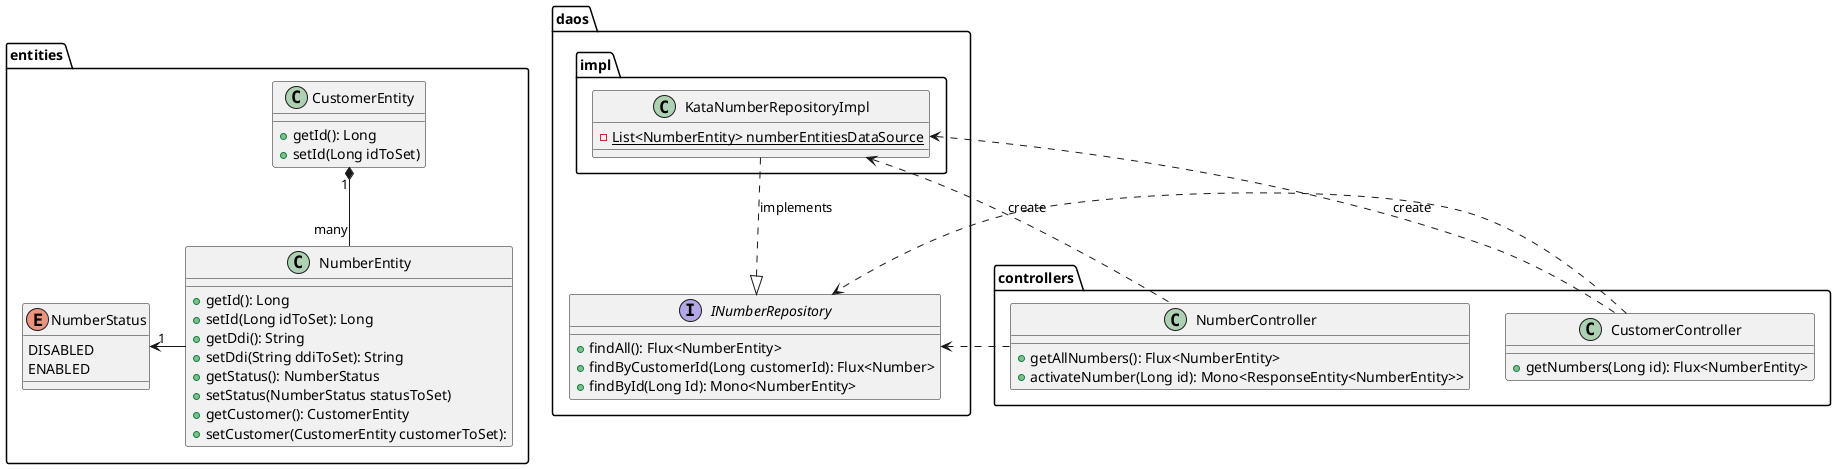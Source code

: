 @startuml
package entities {
    class CustomerEntity {
        +getId(): Long
        +setId(Long idToSet)
    }

    class NumberEntity {
        +getId(): Long
        +setId(Long idToSet): Long
        +getDdi(): String
        +setDdi(String ddiToSet): String
        +getStatus(): NumberStatus
        +setStatus(NumberStatus statusToSet)
        +getCustomer(): CustomerEntity
        +setCustomer(CustomerEntity customerToSet):
    }

    enum NumberStatus {
        DISABLED
        ENABLED
    }

    NumberEntity -left-> "1" NumberStatus
    CustomerEntity "1" *-- "many" NumberEntity
}

package daos {
    interface INumberRepository {
        +findAll(): Flux<NumberEntity>
        +findByCustomerId(Long customerId): Flux<Number>
        +findById(Long Id): Mono<NumberEntity>
    }

    package impl {
        class KataNumberRepositoryImpl {
            -{static} List<NumberEntity> numberEntitiesDataSource
        }
    }

    KataNumberRepositoryImpl ..|> INumberRepository: implements
}

package controllers {
    class NumberController {
        +getAllNumbers(): Flux<NumberEntity>
        +activateNumber(Long id): Mono<ResponseEntity<NumberEntity>>
    }
    class CustomerController {
        +getNumbers(Long id): Flux<NumberEntity>
    }
}

NumberController .up.> KataNumberRepositoryImpl: create
CustomerController .up.> KataNumberRepositoryImpl: create

CustomerController ..> INumberRepository
NumberController ..> INumberRepository

@enduml
